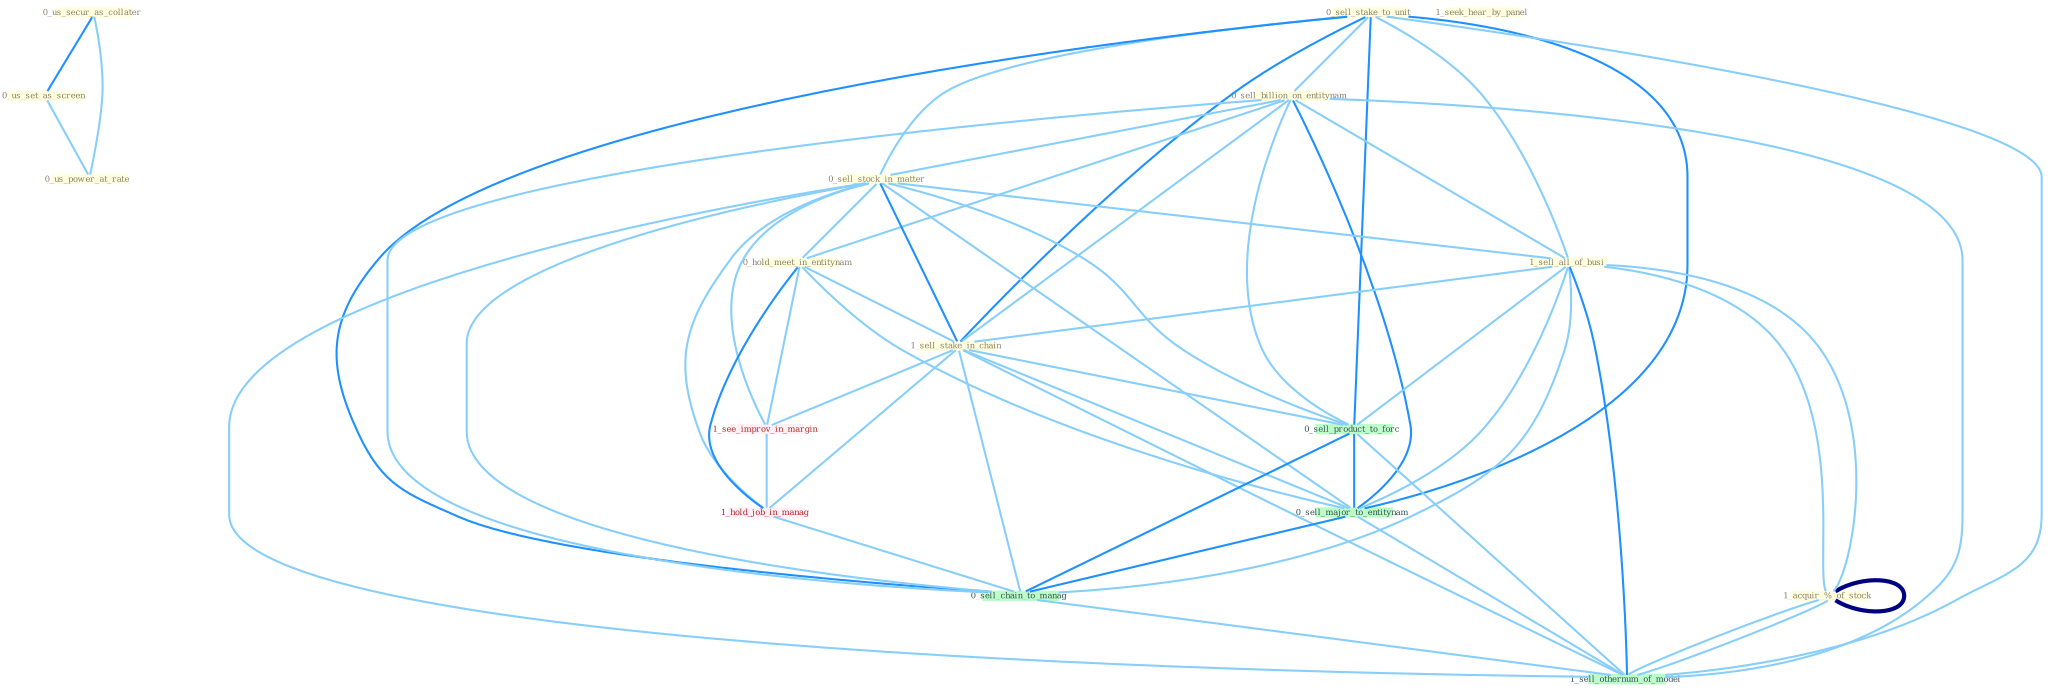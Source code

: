 Graph G{ 
    node
    [shape=polygon,style=filled,width=.5,height=.06,color="#BDFCC9",fixedsize=true,fontsize=4,
    fontcolor="#2f4f4f"];
    {node
    [color="#ffffe0", fontcolor="#8b7d6b"] "0_us_secur_as_collater " "0_sell_stake_to_unit " "0_us_set_as_screen " "1_acquir_%_of_stock " "1_seek_hear_by_panel " "0_sell_billion_on_entitynam " "0_sell_stock_in_matter " "0_hold_meet_in_entitynam " "0_us_power_at_rate " "1_sell_all_of_busi " "1_sell_stake_in_chain "}
{node [color="#fff0f5", fontcolor="#b22222"] "1_see_improv_in_margin " "1_hold_job_in_manag "}
edge [color="#B0E2FF"];

	"0_us_secur_as_collater " -- "0_us_set_as_screen " [w="2", color="#1e90ff" , len=0.8];
	"0_us_secur_as_collater " -- "0_us_power_at_rate " [w="1", color="#87cefa" ];
	"0_sell_stake_to_unit " -- "0_sell_billion_on_entitynam " [w="1", color="#87cefa" ];
	"0_sell_stake_to_unit " -- "0_sell_stock_in_matter " [w="1", color="#87cefa" ];
	"0_sell_stake_to_unit " -- "1_sell_all_of_busi " [w="1", color="#87cefa" ];
	"0_sell_stake_to_unit " -- "1_sell_stake_in_chain " [w="2", color="#1e90ff" , len=0.8];
	"0_sell_stake_to_unit " -- "0_sell_product_to_forc " [w="2", color="#1e90ff" , len=0.8];
	"0_sell_stake_to_unit " -- "0_sell_major_to_entitynam " [w="2", color="#1e90ff" , len=0.8];
	"0_sell_stake_to_unit " -- "0_sell_chain_to_manag " [w="2", color="#1e90ff" , len=0.8];
	"0_sell_stake_to_unit " -- "1_sell_othernum_of_model " [w="1", color="#87cefa" ];
	"0_us_set_as_screen " -- "0_us_power_at_rate " [w="1", color="#87cefa" ];
	"1_acquir_%_of_stock " -- "1_sell_all_of_busi " [w="1", color="#87cefa" ];
	"1_acquir_%_of_stock " -- "1_acquir_%_of_stock " [w="4", style=bold, color="#000080", len=0.4];
	"1_acquir_%_of_stock " -- "1_sell_othernum_of_model " [w="1", color="#87cefa" ];
	"0_sell_billion_on_entitynam " -- "0_sell_stock_in_matter " [w="1", color="#87cefa" ];
	"0_sell_billion_on_entitynam " -- "0_hold_meet_in_entitynam " [w="1", color="#87cefa" ];
	"0_sell_billion_on_entitynam " -- "1_sell_all_of_busi " [w="1", color="#87cefa" ];
	"0_sell_billion_on_entitynam " -- "1_sell_stake_in_chain " [w="1", color="#87cefa" ];
	"0_sell_billion_on_entitynam " -- "0_sell_product_to_forc " [w="1", color="#87cefa" ];
	"0_sell_billion_on_entitynam " -- "0_sell_major_to_entitynam " [w="2", color="#1e90ff" , len=0.8];
	"0_sell_billion_on_entitynam " -- "0_sell_chain_to_manag " [w="1", color="#87cefa" ];
	"0_sell_billion_on_entitynam " -- "1_sell_othernum_of_model " [w="1", color="#87cefa" ];
	"0_sell_stock_in_matter " -- "0_hold_meet_in_entitynam " [w="1", color="#87cefa" ];
	"0_sell_stock_in_matter " -- "1_sell_all_of_busi " [w="1", color="#87cefa" ];
	"0_sell_stock_in_matter " -- "1_sell_stake_in_chain " [w="2", color="#1e90ff" , len=0.8];
	"0_sell_stock_in_matter " -- "1_see_improv_in_margin " [w="1", color="#87cefa" ];
	"0_sell_stock_in_matter " -- "1_hold_job_in_manag " [w="1", color="#87cefa" ];
	"0_sell_stock_in_matter " -- "0_sell_product_to_forc " [w="1", color="#87cefa" ];
	"0_sell_stock_in_matter " -- "0_sell_major_to_entitynam " [w="1", color="#87cefa" ];
	"0_sell_stock_in_matter " -- "0_sell_chain_to_manag " [w="1", color="#87cefa" ];
	"0_sell_stock_in_matter " -- "1_sell_othernum_of_model " [w="1", color="#87cefa" ];
	"0_hold_meet_in_entitynam " -- "1_sell_stake_in_chain " [w="1", color="#87cefa" ];
	"0_hold_meet_in_entitynam " -- "1_see_improv_in_margin " [w="1", color="#87cefa" ];
	"0_hold_meet_in_entitynam " -- "1_hold_job_in_manag " [w="2", color="#1e90ff" , len=0.8];
	"0_hold_meet_in_entitynam " -- "0_sell_major_to_entitynam " [w="1", color="#87cefa" ];
	"1_sell_all_of_busi " -- "1_sell_stake_in_chain " [w="1", color="#87cefa" ];
	"1_sell_all_of_busi " -- "1_acquir_%_of_stock " [w="1", color="#87cefa" ];
	"1_sell_all_of_busi " -- "0_sell_product_to_forc " [w="1", color="#87cefa" ];
	"1_sell_all_of_busi " -- "0_sell_major_to_entitynam " [w="1", color="#87cefa" ];
	"1_sell_all_of_busi " -- "0_sell_chain_to_manag " [w="1", color="#87cefa" ];
	"1_sell_all_of_busi " -- "1_sell_othernum_of_model " [w="2", color="#1e90ff" , len=0.8];
	"1_sell_stake_in_chain " -- "1_see_improv_in_margin " [w="1", color="#87cefa" ];
	"1_sell_stake_in_chain " -- "1_hold_job_in_manag " [w="1", color="#87cefa" ];
	"1_sell_stake_in_chain " -- "0_sell_product_to_forc " [w="1", color="#87cefa" ];
	"1_sell_stake_in_chain " -- "0_sell_major_to_entitynam " [w="1", color="#87cefa" ];
	"1_sell_stake_in_chain " -- "0_sell_chain_to_manag " [w="1", color="#87cefa" ];
	"1_sell_stake_in_chain " -- "1_sell_othernum_of_model " [w="1", color="#87cefa" ];
	"1_see_improv_in_margin " -- "1_hold_job_in_manag " [w="1", color="#87cefa" ];
	"1_acquir_%_of_stock " -- "1_sell_othernum_of_model " [w="1", color="#87cefa" ];
	"1_hold_job_in_manag " -- "0_sell_chain_to_manag " [w="1", color="#87cefa" ];
	"0_sell_product_to_forc " -- "0_sell_major_to_entitynam " [w="2", color="#1e90ff" , len=0.8];
	"0_sell_product_to_forc " -- "0_sell_chain_to_manag " [w="2", color="#1e90ff" , len=0.8];
	"0_sell_product_to_forc " -- "1_sell_othernum_of_model " [w="1", color="#87cefa" ];
	"0_sell_major_to_entitynam " -- "0_sell_chain_to_manag " [w="2", color="#1e90ff" , len=0.8];
	"0_sell_major_to_entitynam " -- "1_sell_othernum_of_model " [w="1", color="#87cefa" ];
	"0_sell_chain_to_manag " -- "1_sell_othernum_of_model " [w="1", color="#87cefa" ];
}